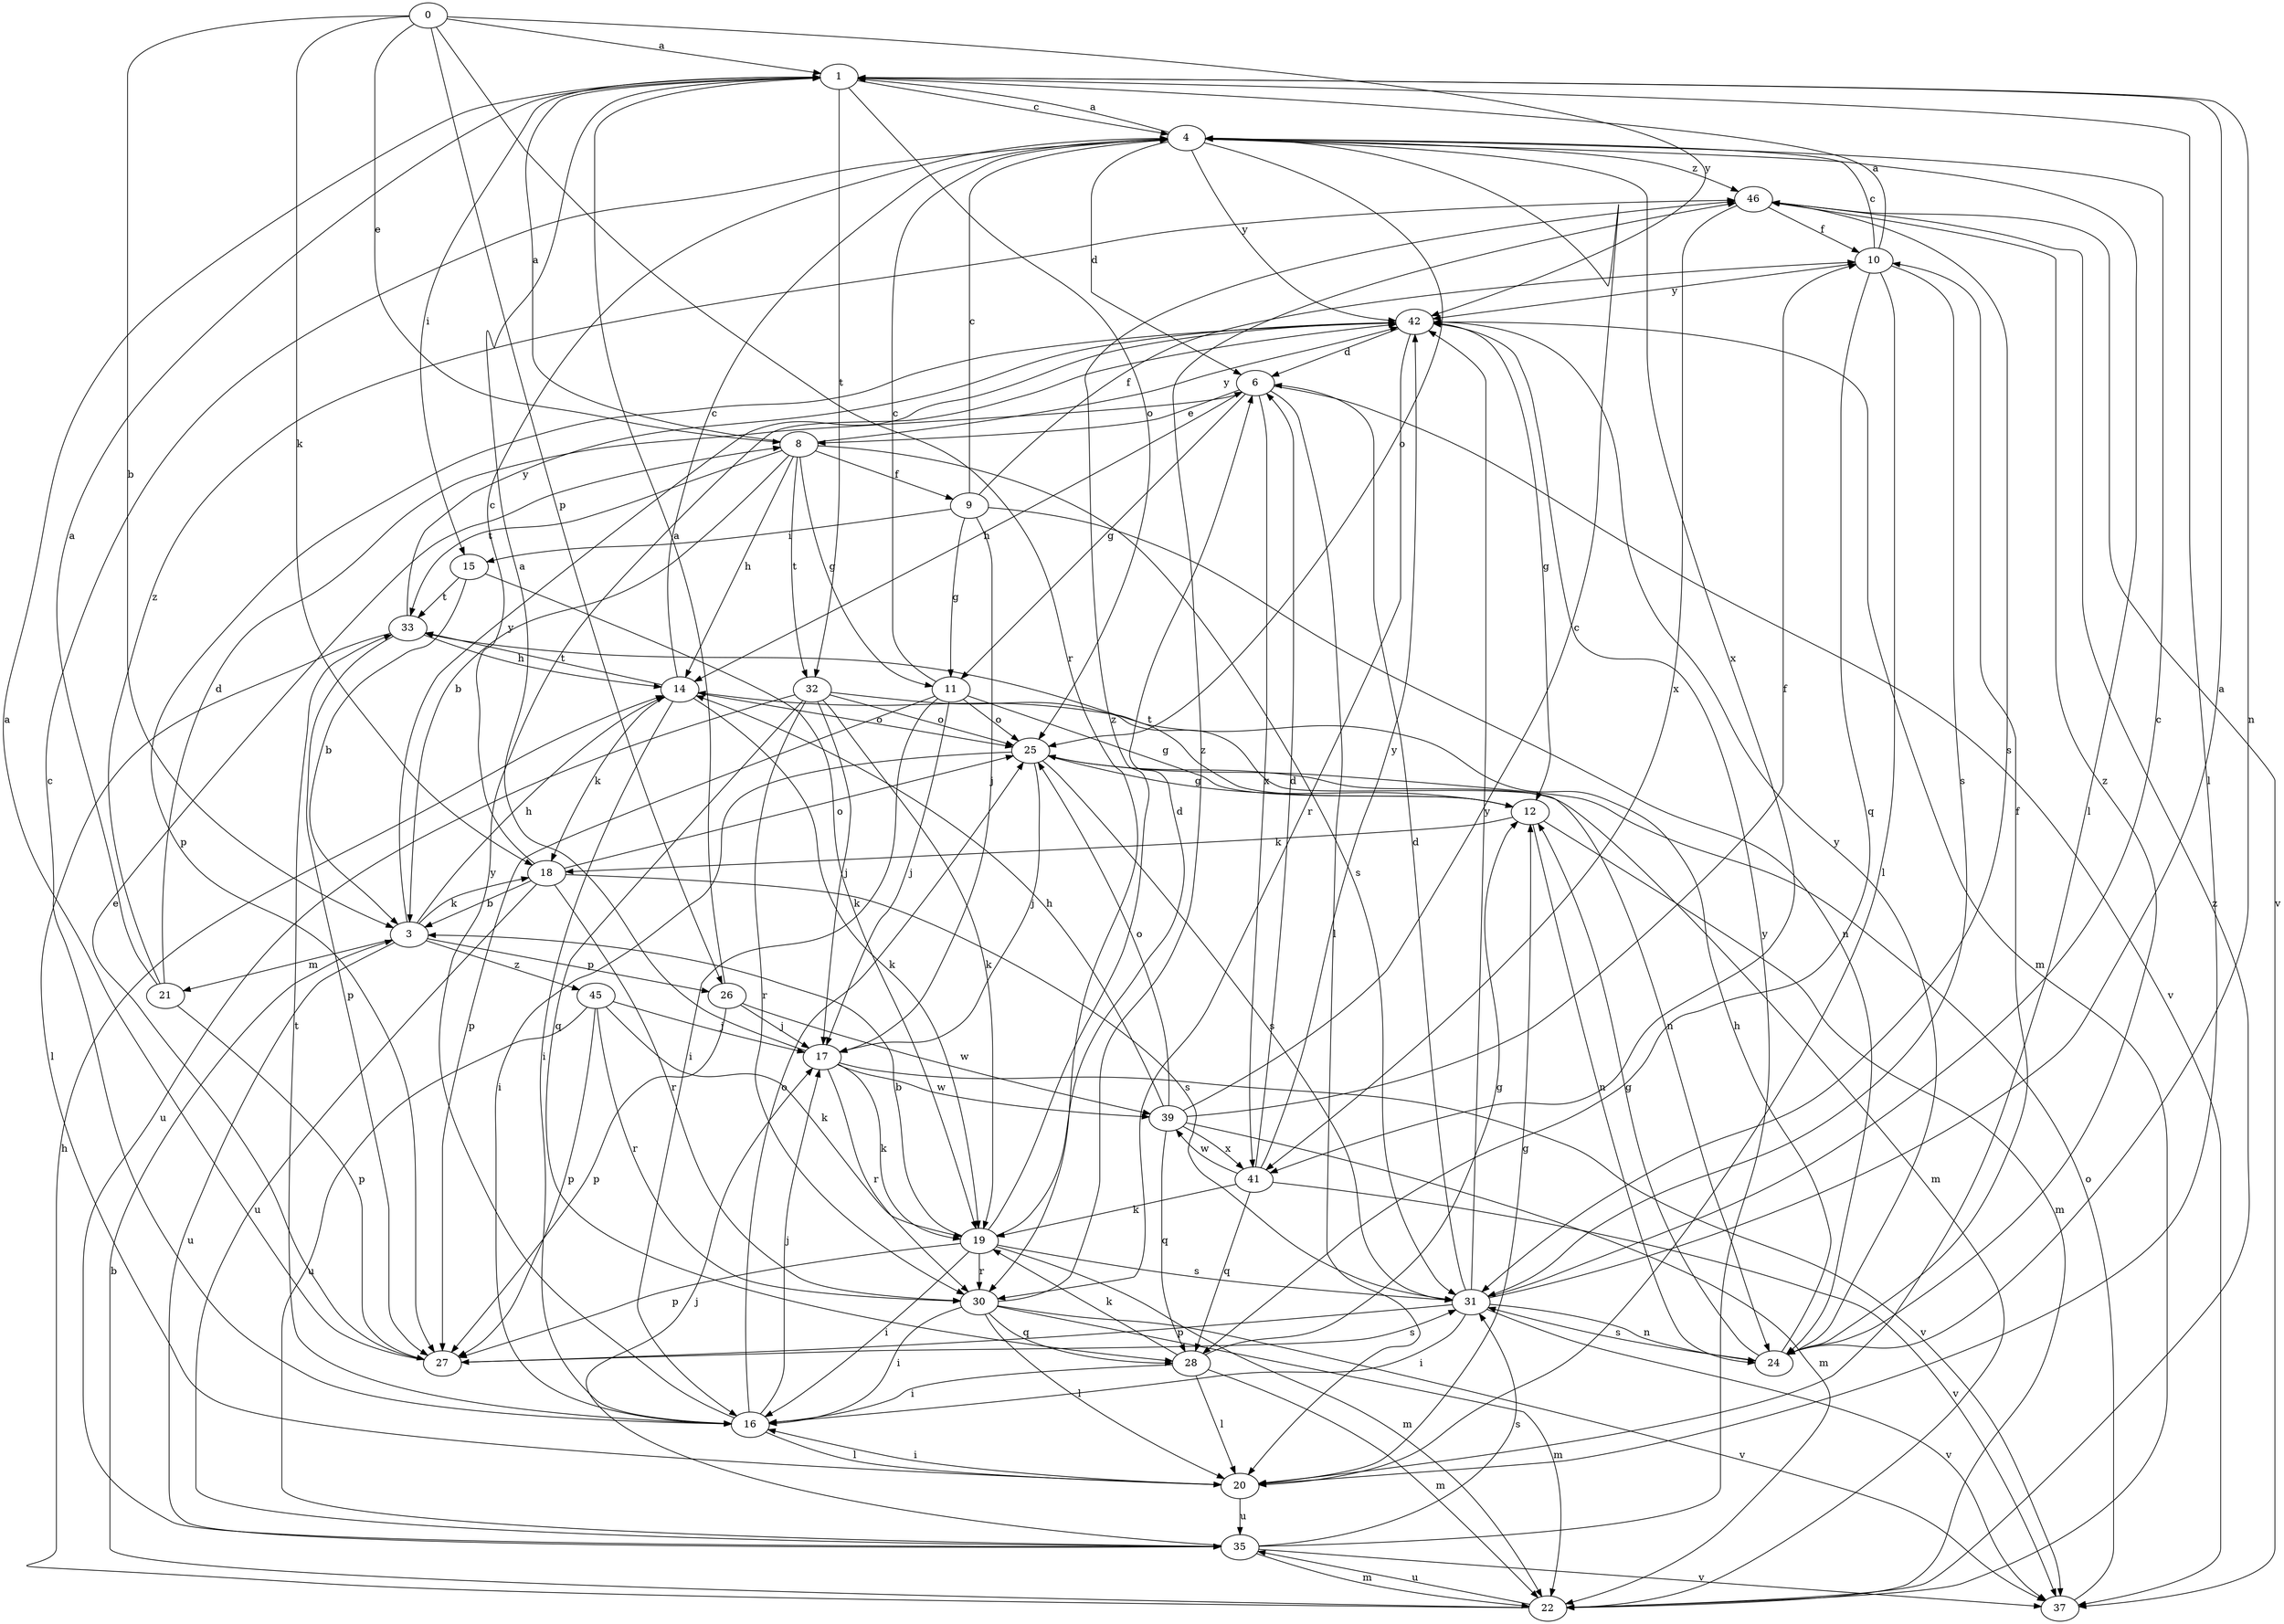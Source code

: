 strict digraph  {
0;
1;
3;
4;
6;
8;
9;
10;
11;
12;
14;
15;
16;
17;
18;
19;
20;
21;
22;
24;
25;
26;
27;
28;
30;
31;
32;
33;
35;
37;
39;
41;
42;
45;
46;
0 -> 1  [label=a];
0 -> 3  [label=b];
0 -> 8  [label=e];
0 -> 18  [label=k];
0 -> 26  [label=p];
0 -> 30  [label=r];
0 -> 42  [label=y];
1 -> 4  [label=c];
1 -> 15  [label=i];
1 -> 20  [label=l];
1 -> 24  [label=n];
1 -> 25  [label=o];
1 -> 32  [label=t];
3 -> 14  [label=h];
3 -> 18  [label=k];
3 -> 21  [label=m];
3 -> 26  [label=p];
3 -> 35  [label=u];
3 -> 42  [label=y];
3 -> 45  [label=z];
4 -> 1  [label=a];
4 -> 6  [label=d];
4 -> 20  [label=l];
4 -> 25  [label=o];
4 -> 41  [label=x];
4 -> 42  [label=y];
4 -> 46  [label=z];
6 -> 8  [label=e];
6 -> 11  [label=g];
6 -> 14  [label=h];
6 -> 20  [label=l];
6 -> 37  [label=v];
6 -> 41  [label=x];
8 -> 1  [label=a];
8 -> 3  [label=b];
8 -> 9  [label=f];
8 -> 11  [label=g];
8 -> 14  [label=h];
8 -> 31  [label=s];
8 -> 32  [label=t];
8 -> 33  [label=t];
8 -> 42  [label=y];
9 -> 4  [label=c];
9 -> 10  [label=f];
9 -> 11  [label=g];
9 -> 15  [label=i];
9 -> 17  [label=j];
9 -> 24  [label=n];
10 -> 1  [label=a];
10 -> 4  [label=c];
10 -> 20  [label=l];
10 -> 28  [label=q];
10 -> 31  [label=s];
10 -> 42  [label=y];
11 -> 4  [label=c];
11 -> 12  [label=g];
11 -> 16  [label=i];
11 -> 17  [label=j];
11 -> 25  [label=o];
11 -> 27  [label=p];
12 -> 18  [label=k];
12 -> 22  [label=m];
12 -> 24  [label=n];
12 -> 33  [label=t];
14 -> 4  [label=c];
14 -> 16  [label=i];
14 -> 18  [label=k];
14 -> 19  [label=k];
14 -> 25  [label=o];
14 -> 33  [label=t];
15 -> 3  [label=b];
15 -> 19  [label=k];
15 -> 33  [label=t];
16 -> 4  [label=c];
16 -> 17  [label=j];
16 -> 20  [label=l];
16 -> 25  [label=o];
16 -> 33  [label=t];
16 -> 42  [label=y];
17 -> 1  [label=a];
17 -> 19  [label=k];
17 -> 30  [label=r];
17 -> 37  [label=v];
17 -> 39  [label=w];
18 -> 3  [label=b];
18 -> 4  [label=c];
18 -> 25  [label=o];
18 -> 30  [label=r];
18 -> 31  [label=s];
18 -> 35  [label=u];
19 -> 3  [label=b];
19 -> 6  [label=d];
19 -> 16  [label=i];
19 -> 22  [label=m];
19 -> 27  [label=p];
19 -> 30  [label=r];
19 -> 31  [label=s];
19 -> 46  [label=z];
20 -> 12  [label=g];
20 -> 16  [label=i];
20 -> 35  [label=u];
21 -> 1  [label=a];
21 -> 6  [label=d];
21 -> 27  [label=p];
21 -> 46  [label=z];
22 -> 3  [label=b];
22 -> 14  [label=h];
22 -> 35  [label=u];
22 -> 46  [label=z];
24 -> 10  [label=f];
24 -> 12  [label=g];
24 -> 14  [label=h];
24 -> 31  [label=s];
24 -> 42  [label=y];
24 -> 46  [label=z];
25 -> 12  [label=g];
25 -> 16  [label=i];
25 -> 17  [label=j];
25 -> 22  [label=m];
25 -> 31  [label=s];
26 -> 1  [label=a];
26 -> 17  [label=j];
26 -> 27  [label=p];
26 -> 39  [label=w];
27 -> 1  [label=a];
27 -> 8  [label=e];
27 -> 31  [label=s];
28 -> 12  [label=g];
28 -> 16  [label=i];
28 -> 19  [label=k];
28 -> 20  [label=l];
28 -> 22  [label=m];
30 -> 16  [label=i];
30 -> 20  [label=l];
30 -> 22  [label=m];
30 -> 28  [label=q];
30 -> 37  [label=v];
30 -> 46  [label=z];
31 -> 1  [label=a];
31 -> 4  [label=c];
31 -> 6  [label=d];
31 -> 16  [label=i];
31 -> 24  [label=n];
31 -> 27  [label=p];
31 -> 37  [label=v];
31 -> 42  [label=y];
32 -> 17  [label=j];
32 -> 19  [label=k];
32 -> 24  [label=n];
32 -> 25  [label=o];
32 -> 28  [label=q];
32 -> 30  [label=r];
32 -> 35  [label=u];
33 -> 14  [label=h];
33 -> 20  [label=l];
33 -> 27  [label=p];
33 -> 42  [label=y];
35 -> 17  [label=j];
35 -> 22  [label=m];
35 -> 31  [label=s];
35 -> 37  [label=v];
35 -> 42  [label=y];
37 -> 25  [label=o];
39 -> 4  [label=c];
39 -> 10  [label=f];
39 -> 14  [label=h];
39 -> 22  [label=m];
39 -> 25  [label=o];
39 -> 28  [label=q];
39 -> 41  [label=x];
41 -> 6  [label=d];
41 -> 19  [label=k];
41 -> 28  [label=q];
41 -> 37  [label=v];
41 -> 39  [label=w];
41 -> 42  [label=y];
42 -> 6  [label=d];
42 -> 12  [label=g];
42 -> 22  [label=m];
42 -> 27  [label=p];
42 -> 30  [label=r];
45 -> 17  [label=j];
45 -> 19  [label=k];
45 -> 27  [label=p];
45 -> 30  [label=r];
45 -> 35  [label=u];
46 -> 10  [label=f];
46 -> 31  [label=s];
46 -> 37  [label=v];
46 -> 41  [label=x];
}
